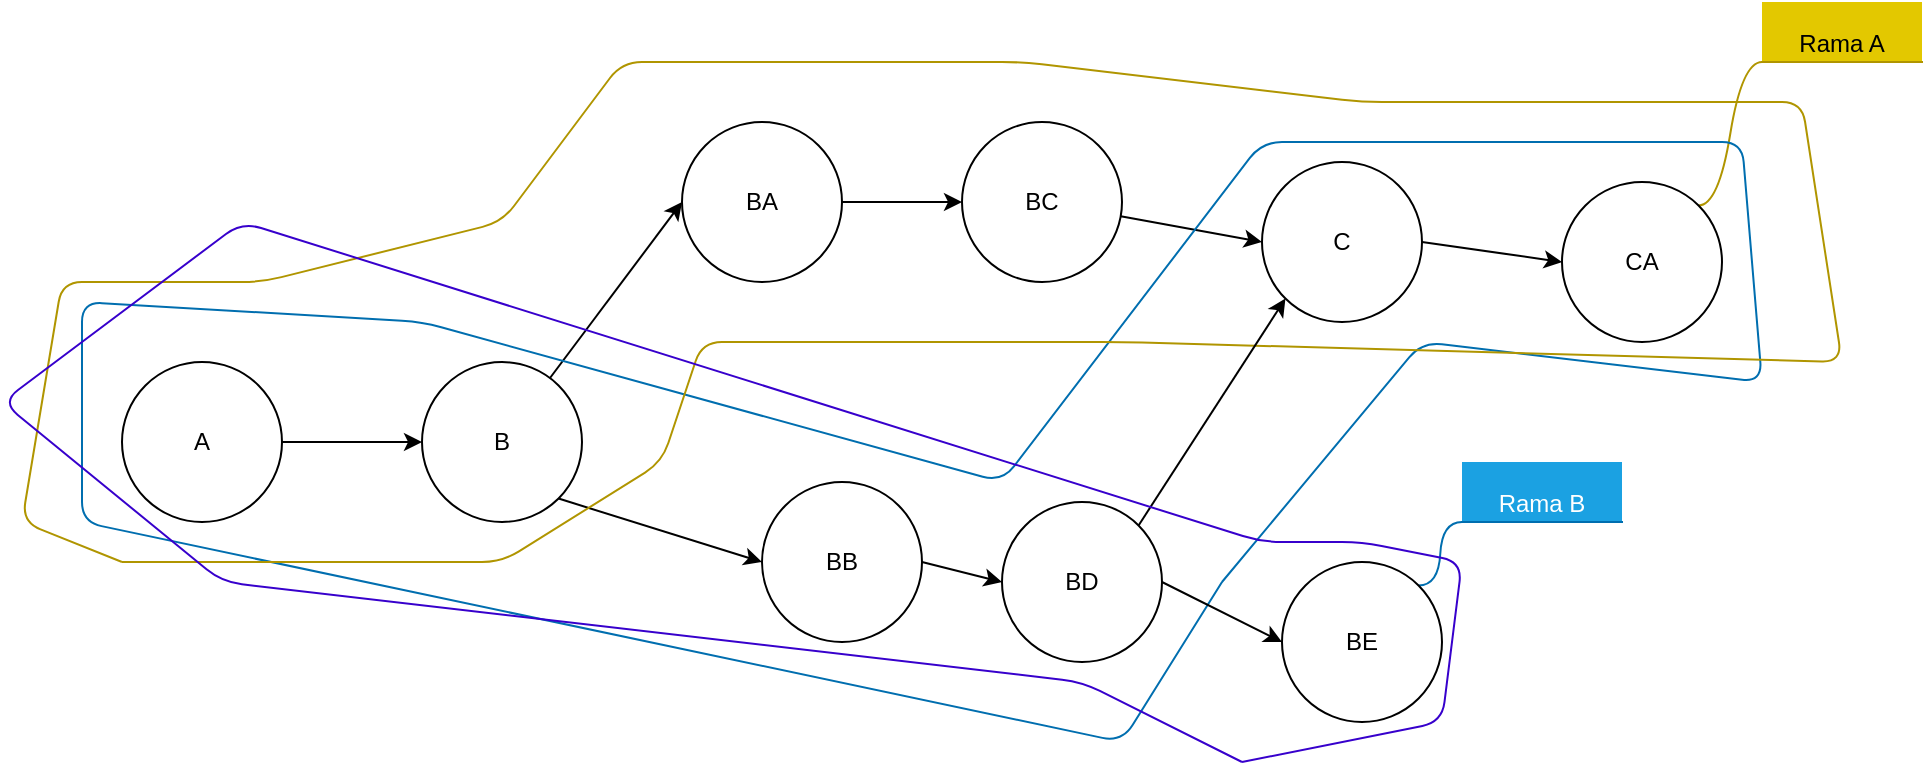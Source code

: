 <mxfile>
    <diagram name="3" id="R4e0zwizHfBD8_x3zQub">
        <mxGraphModel dx="815" dy="784" grid="1" gridSize="10" guides="1" tooltips="1" connect="1" arrows="1" fold="1" page="1" pageScale="1" pageWidth="827" pageHeight="1169" math="0" shadow="0">
            <root>
                <mxCell id="OBeVZSjObeIR4uOmUTMT-0"/>
                <mxCell id="OBeVZSjObeIR4uOmUTMT-1" parent="OBeVZSjObeIR4uOmUTMT-0"/>
                <mxCell id="OBeVZSjObeIR4uOmUTMT-2" style="edgeStyle=none;html=1;" edge="1" parent="OBeVZSjObeIR4uOmUTMT-1" source="OBeVZSjObeIR4uOmUTMT-3" target="OBeVZSjObeIR4uOmUTMT-6">
                    <mxGeometry relative="1" as="geometry"/>
                </mxCell>
                <mxCell id="OBeVZSjObeIR4uOmUTMT-3" value="A" style="ellipse;whiteSpace=wrap;html=1;aspect=fixed;" vertex="1" parent="OBeVZSjObeIR4uOmUTMT-1">
                    <mxGeometry x="370" y="360" width="80" height="80" as="geometry"/>
                </mxCell>
                <mxCell id="OBeVZSjObeIR4uOmUTMT-4" style="edgeStyle=none;html=1;entryX=0;entryY=0.5;entryDx=0;entryDy=0;" edge="1" parent="OBeVZSjObeIR4uOmUTMT-1" source="OBeVZSjObeIR4uOmUTMT-6" target="OBeVZSjObeIR4uOmUTMT-8">
                    <mxGeometry relative="1" as="geometry"/>
                </mxCell>
                <mxCell id="OBeVZSjObeIR4uOmUTMT-5" style="edgeStyle=none;html=1;exitX=1;exitY=1;exitDx=0;exitDy=0;entryX=0;entryY=0.5;entryDx=0;entryDy=0;" edge="1" parent="OBeVZSjObeIR4uOmUTMT-1" source="OBeVZSjObeIR4uOmUTMT-6" target="OBeVZSjObeIR4uOmUTMT-9">
                    <mxGeometry relative="1" as="geometry"/>
                </mxCell>
                <mxCell id="OBeVZSjObeIR4uOmUTMT-6" value="B" style="ellipse;whiteSpace=wrap;html=1;aspect=fixed;" vertex="1" parent="OBeVZSjObeIR4uOmUTMT-1">
                    <mxGeometry x="520" y="360" width="80" height="80" as="geometry"/>
                </mxCell>
                <mxCell id="OBeVZSjObeIR4uOmUTMT-7" style="edgeStyle=none;html=1;exitX=1;exitY=0.5;exitDx=0;exitDy=0;" edge="1" parent="OBeVZSjObeIR4uOmUTMT-1" source="OBeVZSjObeIR4uOmUTMT-8" target="OBeVZSjObeIR4uOmUTMT-11">
                    <mxGeometry relative="1" as="geometry"/>
                </mxCell>
                <mxCell id="OBeVZSjObeIR4uOmUTMT-8" value="BA" style="ellipse;whiteSpace=wrap;html=1;aspect=fixed;" vertex="1" parent="OBeVZSjObeIR4uOmUTMT-1">
                    <mxGeometry x="650" y="240" width="80" height="80" as="geometry"/>
                </mxCell>
                <mxCell id="OBeVZSjObeIR4uOmUTMT-9" value="BB" style="ellipse;whiteSpace=wrap;html=1;aspect=fixed;" vertex="1" parent="OBeVZSjObeIR4uOmUTMT-1">
                    <mxGeometry x="690" y="420" width="80" height="80" as="geometry"/>
                </mxCell>
                <mxCell id="OBeVZSjObeIR4uOmUTMT-10" style="edgeStyle=none;html=1;entryX=0;entryY=0.5;entryDx=0;entryDy=0;" edge="1" parent="OBeVZSjObeIR4uOmUTMT-1" source="OBeVZSjObeIR4uOmUTMT-11" target="OBeVZSjObeIR4uOmUTMT-21">
                    <mxGeometry relative="1" as="geometry"/>
                </mxCell>
                <mxCell id="OBeVZSjObeIR4uOmUTMT-11" value="BC" style="ellipse;whiteSpace=wrap;html=1;aspect=fixed;" vertex="1" parent="OBeVZSjObeIR4uOmUTMT-1">
                    <mxGeometry x="790" y="240" width="80" height="80" as="geometry"/>
                </mxCell>
                <mxCell id="OBeVZSjObeIR4uOmUTMT-12" value="Rama A" style="whiteSpace=wrap;html=1;shape=partialRectangle;top=0;left=0;bottom=1;right=0;points=[[0,1],[1,1]];fillColor=#e3c800;align=center;verticalAlign=bottom;routingCenterY=0.5;snapToPoint=1;recursiveResize=0;autosize=1;treeFolding=1;treeMoving=1;newEdgeStyle={&quot;edgeStyle&quot;:&quot;entityRelationEdgeStyle&quot;,&quot;startArrow&quot;:&quot;none&quot;,&quot;endArrow&quot;:&quot;none&quot;,&quot;segment&quot;:10,&quot;curved&quot;:1,&quot;sourcePerimeterSpacing&quot;:0,&quot;targetPerimeterSpacing&quot;:0};fontColor=#000000;strokeColor=#B09500;" vertex="1" parent="OBeVZSjObeIR4uOmUTMT-1">
                    <mxGeometry x="1190" y="180" width="80" height="30" as="geometry"/>
                </mxCell>
                <mxCell id="OBeVZSjObeIR4uOmUTMT-13" value="" style="edgeStyle=entityRelationEdgeStyle;startArrow=none;endArrow=none;segment=10;curved=1;sourcePerimeterSpacing=0;targetPerimeterSpacing=0;exitX=1;exitY=0;exitDx=0;exitDy=0;fillColor=#e3c800;strokeColor=#B09500;" edge="1" parent="OBeVZSjObeIR4uOmUTMT-1" source="Eylmc9-COsnYr52o-Nk3-1" target="OBeVZSjObeIR4uOmUTMT-12">
                    <mxGeometry relative="1" as="geometry">
                        <mxPoint x="610" y="420" as="sourcePoint"/>
                    </mxGeometry>
                </mxCell>
                <mxCell id="OBeVZSjObeIR4uOmUTMT-14" value="Rama B" style="whiteSpace=wrap;html=1;shape=partialRectangle;top=0;left=0;bottom=1;right=0;points=[[0,1],[1,1]];fillColor=#1ba1e2;align=center;verticalAlign=bottom;routingCenterY=0.5;snapToPoint=1;recursiveResize=0;autosize=1;treeFolding=1;treeMoving=1;newEdgeStyle={&quot;edgeStyle&quot;:&quot;entityRelationEdgeStyle&quot;,&quot;startArrow&quot;:&quot;none&quot;,&quot;endArrow&quot;:&quot;none&quot;,&quot;segment&quot;:10,&quot;curved&quot;:1,&quot;sourcePerimeterSpacing&quot;:0,&quot;targetPerimeterSpacing&quot;:0};fontColor=#ffffff;strokeColor=#006EAF;" vertex="1" parent="OBeVZSjObeIR4uOmUTMT-1">
                    <mxGeometry x="1040" y="410" width="80" height="30" as="geometry"/>
                </mxCell>
                <mxCell id="OBeVZSjObeIR4uOmUTMT-15" value="" style="edgeStyle=entityRelationEdgeStyle;startArrow=none;endArrow=none;segment=10;curved=1;sourcePerimeterSpacing=0;targetPerimeterSpacing=0;exitX=1;exitY=0;exitDx=0;exitDy=0;fillColor=#1ba1e2;strokeColor=#006EAF;" edge="1" parent="OBeVZSjObeIR4uOmUTMT-1" source="Eylmc9-COsnYr52o-Nk3-0" target="OBeVZSjObeIR4uOmUTMT-14">
                    <mxGeometry relative="1" as="geometry">
                        <mxPoint x="610" y="420" as="sourcePoint"/>
                    </mxGeometry>
                </mxCell>
                <mxCell id="OBeVZSjObeIR4uOmUTMT-16" value="" style="endArrow=none;html=1;fillColor=#1ba1e2;strokeColor=#006EAF;" edge="1" parent="OBeVZSjObeIR4uOmUTMT-1">
                    <mxGeometry width="50" height="50" relative="1" as="geometry">
                        <mxPoint x="920" y="470" as="sourcePoint"/>
                        <mxPoint x="920" y="470" as="targetPoint"/>
                        <Array as="points">
                            <mxPoint x="1020" y="350"/>
                            <mxPoint x="1190" y="370"/>
                            <mxPoint x="1180" y="250"/>
                            <mxPoint x="1000" y="250"/>
                            <mxPoint x="940" y="250"/>
                            <mxPoint x="810" y="420"/>
                            <mxPoint x="520" y="340"/>
                            <mxPoint x="350" y="330"/>
                            <mxPoint x="350" y="440"/>
                            <mxPoint x="870" y="550"/>
                        </Array>
                    </mxGeometry>
                </mxCell>
                <mxCell id="OBeVZSjObeIR4uOmUTMT-17" value="" style="endArrow=none;html=1;fillColor=#e3c800;strokeColor=#B09500;" edge="1" parent="OBeVZSjObeIR4uOmUTMT-1">
                    <mxGeometry width="50" height="50" relative="1" as="geometry">
                        <mxPoint x="370" y="460" as="sourcePoint"/>
                        <mxPoint x="370" y="460" as="targetPoint"/>
                        <Array as="points">
                            <mxPoint x="560" y="460"/>
                            <mxPoint x="640" y="410"/>
                            <mxPoint x="660" y="350"/>
                            <mxPoint x="870" y="350"/>
                            <mxPoint x="1230" y="360"/>
                            <mxPoint x="1210" y="230"/>
                            <mxPoint x="990" y="230"/>
                            <mxPoint x="820" y="210"/>
                            <mxPoint x="620" y="210"/>
                            <mxPoint x="560" y="290"/>
                            <mxPoint x="440" y="320"/>
                            <mxPoint x="340" y="320"/>
                            <mxPoint x="320" y="440"/>
                        </Array>
                    </mxGeometry>
                </mxCell>
                <mxCell id="OBeVZSjObeIR4uOmUTMT-18" style="edgeStyle=none;html=1;exitX=1;exitY=0;exitDx=0;exitDy=0;entryX=0;entryY=1;entryDx=0;entryDy=0;" edge="1" parent="OBeVZSjObeIR4uOmUTMT-1" source="OBeVZSjObeIR4uOmUTMT-19" target="OBeVZSjObeIR4uOmUTMT-21">
                    <mxGeometry relative="1" as="geometry"/>
                </mxCell>
                <mxCell id="OBeVZSjObeIR4uOmUTMT-19" value="BD" style="ellipse;whiteSpace=wrap;html=1;aspect=fixed;" vertex="1" parent="OBeVZSjObeIR4uOmUTMT-1">
                    <mxGeometry x="810" y="430" width="80" height="80" as="geometry"/>
                </mxCell>
                <mxCell id="OBeVZSjObeIR4uOmUTMT-20" style="edgeStyle=none;html=1;exitX=1;exitY=0.5;exitDx=0;exitDy=0;entryX=0;entryY=0.5;entryDx=0;entryDy=0;" edge="1" parent="OBeVZSjObeIR4uOmUTMT-1" source="OBeVZSjObeIR4uOmUTMT-9" target="OBeVZSjObeIR4uOmUTMT-19">
                    <mxGeometry relative="1" as="geometry">
                        <mxPoint x="740" y="290" as="sourcePoint"/>
                        <mxPoint x="800" y="290" as="targetPoint"/>
                    </mxGeometry>
                </mxCell>
                <mxCell id="OBeVZSjObeIR4uOmUTMT-21" value="C" style="ellipse;whiteSpace=wrap;html=1;aspect=fixed;" vertex="1" parent="OBeVZSjObeIR4uOmUTMT-1">
                    <mxGeometry x="940" y="260" width="80" height="80" as="geometry"/>
                </mxCell>
                <mxCell id="Eylmc9-COsnYr52o-Nk3-0" value="BE" style="ellipse;whiteSpace=wrap;html=1;aspect=fixed;" vertex="1" parent="OBeVZSjObeIR4uOmUTMT-1">
                    <mxGeometry x="950" y="460" width="80" height="80" as="geometry"/>
                </mxCell>
                <mxCell id="Eylmc9-COsnYr52o-Nk3-1" value="CA" style="ellipse;whiteSpace=wrap;html=1;aspect=fixed;" vertex="1" parent="OBeVZSjObeIR4uOmUTMT-1">
                    <mxGeometry x="1090" y="270" width="80" height="80" as="geometry"/>
                </mxCell>
                <mxCell id="Eylmc9-COsnYr52o-Nk3-2" value="" style="endArrow=none;html=1;fillColor=#6a00ff;strokeColor=#3700CC;" edge="1" parent="OBeVZSjObeIR4uOmUTMT-1">
                    <mxGeometry width="50" height="50" relative="1" as="geometry">
                        <mxPoint x="930" y="560" as="sourcePoint"/>
                        <mxPoint x="930" y="560" as="targetPoint"/>
                        <Array as="points">
                            <mxPoint x="1030" y="540"/>
                            <mxPoint x="1040" y="460"/>
                            <mxPoint x="990" y="450"/>
                            <mxPoint x="940" y="450"/>
                            <mxPoint x="430" y="290"/>
                            <mxPoint x="310" y="380"/>
                            <mxPoint x="420" y="470"/>
                            <mxPoint x="850" y="520"/>
                        </Array>
                    </mxGeometry>
                </mxCell>
                <mxCell id="Eylmc9-COsnYr52o-Nk3-3" style="edgeStyle=none;html=1;exitX=1;exitY=0.5;exitDx=0;exitDy=0;entryX=0;entryY=0.5;entryDx=0;entryDy=0;" edge="1" parent="OBeVZSjObeIR4uOmUTMT-1" source="OBeVZSjObeIR4uOmUTMT-21" target="Eylmc9-COsnYr52o-Nk3-1">
                    <mxGeometry relative="1" as="geometry">
                        <mxPoint x="888.284" y="451.716" as="sourcePoint"/>
                        <mxPoint x="961.716" y="338.284" as="targetPoint"/>
                    </mxGeometry>
                </mxCell>
                <mxCell id="Eylmc9-COsnYr52o-Nk3-4" style="edgeStyle=none;html=1;exitX=1;exitY=0.5;exitDx=0;exitDy=0;entryX=0;entryY=0.5;entryDx=0;entryDy=0;" edge="1" parent="OBeVZSjObeIR4uOmUTMT-1" source="OBeVZSjObeIR4uOmUTMT-19" target="Eylmc9-COsnYr52o-Nk3-0">
                    <mxGeometry relative="1" as="geometry">
                        <mxPoint x="888.284" y="451.716" as="sourcePoint"/>
                        <mxPoint x="961.716" y="338.284" as="targetPoint"/>
                    </mxGeometry>
                </mxCell>
            </root>
        </mxGraphModel>
    </diagram>
    <diagram name="2" id="1O8A0fiiEaN_tKaxc3v0">
        <mxGraphModel dx="815" dy="784" grid="1" gridSize="10" guides="1" tooltips="1" connect="1" arrows="1" fold="1" page="1" pageScale="1" pageWidth="827" pageHeight="1169" math="0" shadow="0">
            <root>
                <mxCell id="JRpnb7h2lPL2eb4HFmQv-0"/>
                <mxCell id="JRpnb7h2lPL2eb4HFmQv-1" parent="JRpnb7h2lPL2eb4HFmQv-0"/>
                <mxCell id="JRpnb7h2lPL2eb4HFmQv-2" style="edgeStyle=none;html=1;" edge="1" parent="JRpnb7h2lPL2eb4HFmQv-1" source="JRpnb7h2lPL2eb4HFmQv-3" target="JRpnb7h2lPL2eb4HFmQv-6">
                    <mxGeometry relative="1" as="geometry"/>
                </mxCell>
                <mxCell id="JRpnb7h2lPL2eb4HFmQv-3" value="A" style="ellipse;whiteSpace=wrap;html=1;aspect=fixed;" vertex="1" parent="JRpnb7h2lPL2eb4HFmQv-1">
                    <mxGeometry x="370" y="360" width="80" height="80" as="geometry"/>
                </mxCell>
                <mxCell id="JRpnb7h2lPL2eb4HFmQv-4" style="edgeStyle=none;html=1;entryX=0;entryY=0.5;entryDx=0;entryDy=0;" edge="1" parent="JRpnb7h2lPL2eb4HFmQv-1" source="JRpnb7h2lPL2eb4HFmQv-6" target="JRpnb7h2lPL2eb4HFmQv-8">
                    <mxGeometry relative="1" as="geometry"/>
                </mxCell>
                <mxCell id="JRpnb7h2lPL2eb4HFmQv-5" style="edgeStyle=none;html=1;exitX=1;exitY=1;exitDx=0;exitDy=0;entryX=0;entryY=0.5;entryDx=0;entryDy=0;" edge="1" parent="JRpnb7h2lPL2eb4HFmQv-1" source="JRpnb7h2lPL2eb4HFmQv-6" target="JRpnb7h2lPL2eb4HFmQv-9">
                    <mxGeometry relative="1" as="geometry"/>
                </mxCell>
                <mxCell id="JRpnb7h2lPL2eb4HFmQv-6" value="B" style="ellipse;whiteSpace=wrap;html=1;aspect=fixed;" vertex="1" parent="JRpnb7h2lPL2eb4HFmQv-1">
                    <mxGeometry x="520" y="360" width="80" height="80" as="geometry"/>
                </mxCell>
                <mxCell id="JRpnb7h2lPL2eb4HFmQv-7" style="edgeStyle=none;html=1;exitX=1;exitY=0.5;exitDx=0;exitDy=0;" edge="1" parent="JRpnb7h2lPL2eb4HFmQv-1" source="JRpnb7h2lPL2eb4HFmQv-8" target="JRpnb7h2lPL2eb4HFmQv-11">
                    <mxGeometry relative="1" as="geometry"/>
                </mxCell>
                <mxCell id="JRpnb7h2lPL2eb4HFmQv-8" value="BA" style="ellipse;whiteSpace=wrap;html=1;aspect=fixed;" vertex="1" parent="JRpnb7h2lPL2eb4HFmQv-1">
                    <mxGeometry x="650" y="240" width="80" height="80" as="geometry"/>
                </mxCell>
                <mxCell id="JRpnb7h2lPL2eb4HFmQv-9" value="BB" style="ellipse;whiteSpace=wrap;html=1;aspect=fixed;" vertex="1" parent="JRpnb7h2lPL2eb4HFmQv-1">
                    <mxGeometry x="690" y="420" width="80" height="80" as="geometry"/>
                </mxCell>
                <mxCell id="JRpnb7h2lPL2eb4HFmQv-10" style="edgeStyle=none;html=1;entryX=0;entryY=0.5;entryDx=0;entryDy=0;" edge="1" parent="JRpnb7h2lPL2eb4HFmQv-1" source="JRpnb7h2lPL2eb4HFmQv-11" target="JRpnb7h2lPL2eb4HFmQv-21">
                    <mxGeometry relative="1" as="geometry"/>
                </mxCell>
                <mxCell id="JRpnb7h2lPL2eb4HFmQv-11" value="BC" style="ellipse;whiteSpace=wrap;html=1;aspect=fixed;" vertex="1" parent="JRpnb7h2lPL2eb4HFmQv-1">
                    <mxGeometry x="790" y="240" width="80" height="80" as="geometry"/>
                </mxCell>
                <mxCell id="JRpnb7h2lPL2eb4HFmQv-12" value="Rama A" style="whiteSpace=wrap;html=1;shape=partialRectangle;top=0;left=0;bottom=1;right=0;points=[[0,1],[1,1]];fillColor=#e3c800;align=center;verticalAlign=bottom;routingCenterY=0.5;snapToPoint=1;recursiveResize=0;autosize=1;treeFolding=1;treeMoving=1;newEdgeStyle={&quot;edgeStyle&quot;:&quot;entityRelationEdgeStyle&quot;,&quot;startArrow&quot;:&quot;none&quot;,&quot;endArrow&quot;:&quot;none&quot;,&quot;segment&quot;:10,&quot;curved&quot;:1,&quot;sourcePerimeterSpacing&quot;:0,&quot;targetPerimeterSpacing&quot;:0};fontColor=#000000;strokeColor=#B09500;" vertex="1" parent="JRpnb7h2lPL2eb4HFmQv-1">
                    <mxGeometry x="1040" y="190" width="80" height="30" as="geometry"/>
                </mxCell>
                <mxCell id="JRpnb7h2lPL2eb4HFmQv-13" value="" style="edgeStyle=entityRelationEdgeStyle;startArrow=none;endArrow=none;segment=10;curved=1;sourcePerimeterSpacing=0;targetPerimeterSpacing=0;exitX=1;exitY=0;exitDx=0;exitDy=0;fillColor=#e3c800;strokeColor=#B09500;" edge="1" parent="JRpnb7h2lPL2eb4HFmQv-1" source="JRpnb7h2lPL2eb4HFmQv-21" target="JRpnb7h2lPL2eb4HFmQv-12">
                    <mxGeometry relative="1" as="geometry">
                        <mxPoint x="610" y="420" as="sourcePoint"/>
                    </mxGeometry>
                </mxCell>
                <mxCell id="JRpnb7h2lPL2eb4HFmQv-14" value="Rama B" style="whiteSpace=wrap;html=1;shape=partialRectangle;top=0;left=0;bottom=1;right=0;points=[[0,1],[1,1]];fillColor=#1ba1e2;align=center;verticalAlign=bottom;routingCenterY=0.5;snapToPoint=1;recursiveResize=0;autosize=1;treeFolding=1;treeMoving=1;newEdgeStyle={&quot;edgeStyle&quot;:&quot;entityRelationEdgeStyle&quot;,&quot;startArrow&quot;:&quot;none&quot;,&quot;endArrow&quot;:&quot;none&quot;,&quot;segment&quot;:10,&quot;curved&quot;:1,&quot;sourcePerimeterSpacing&quot;:0,&quot;targetPerimeterSpacing&quot;:0};fontColor=#ffffff;strokeColor=#006EAF;" vertex="1" parent="JRpnb7h2lPL2eb4HFmQv-1">
                    <mxGeometry x="930" y="370" width="80" height="30" as="geometry"/>
                </mxCell>
                <mxCell id="JRpnb7h2lPL2eb4HFmQv-15" value="" style="edgeStyle=entityRelationEdgeStyle;startArrow=none;endArrow=none;segment=10;curved=1;sourcePerimeterSpacing=0;targetPerimeterSpacing=0;exitX=1;exitY=0;exitDx=0;exitDy=0;fillColor=#1ba1e2;strokeColor=#006EAF;" edge="1" parent="JRpnb7h2lPL2eb4HFmQv-1" source="JRpnb7h2lPL2eb4HFmQv-19" target="JRpnb7h2lPL2eb4HFmQv-14">
                    <mxGeometry relative="1" as="geometry">
                        <mxPoint x="610" y="420" as="sourcePoint"/>
                    </mxGeometry>
                </mxCell>
                <mxCell id="JRpnb7h2lPL2eb4HFmQv-16" value="" style="endArrow=none;html=1;fillColor=#1ba1e2;strokeColor=#006EAF;" edge="1" parent="JRpnb7h2lPL2eb4HFmQv-1">
                    <mxGeometry width="50" height="50" relative="1" as="geometry">
                        <mxPoint x="920" y="470" as="sourcePoint"/>
                        <mxPoint x="920" y="470" as="targetPoint"/>
                        <Array as="points">
                            <mxPoint x="1040" y="310"/>
                            <mxPoint x="1000" y="250"/>
                            <mxPoint x="940" y="250"/>
                            <mxPoint x="810" y="420"/>
                            <mxPoint x="520" y="340"/>
                            <mxPoint x="350" y="330"/>
                            <mxPoint x="350" y="440"/>
                            <mxPoint x="870" y="550"/>
                        </Array>
                    </mxGeometry>
                </mxCell>
                <mxCell id="JRpnb7h2lPL2eb4HFmQv-17" value="" style="endArrow=none;html=1;fillColor=#e3c800;strokeColor=#B09500;" edge="1" parent="JRpnb7h2lPL2eb4HFmQv-1">
                    <mxGeometry width="50" height="50" relative="1" as="geometry">
                        <mxPoint x="370" y="460" as="sourcePoint"/>
                        <mxPoint x="370" y="460" as="targetPoint"/>
                        <Array as="points">
                            <mxPoint x="560" y="460"/>
                            <mxPoint x="640" y="410"/>
                            <mxPoint x="660" y="350"/>
                            <mxPoint x="870" y="350"/>
                            <mxPoint x="1050" y="350"/>
                            <mxPoint x="1040" y="270"/>
                            <mxPoint x="990" y="230"/>
                            <mxPoint x="820" y="210"/>
                            <mxPoint x="620" y="210"/>
                            <mxPoint x="560" y="290"/>
                            <mxPoint x="440" y="320"/>
                            <mxPoint x="340" y="320"/>
                            <mxPoint x="320" y="440"/>
                        </Array>
                    </mxGeometry>
                </mxCell>
                <mxCell id="JRpnb7h2lPL2eb4HFmQv-18" style="edgeStyle=none;html=1;exitX=1;exitY=0;exitDx=0;exitDy=0;entryX=0;entryY=1;entryDx=0;entryDy=0;" edge="1" parent="JRpnb7h2lPL2eb4HFmQv-1" source="JRpnb7h2lPL2eb4HFmQv-19" target="JRpnb7h2lPL2eb4HFmQv-21">
                    <mxGeometry relative="1" as="geometry"/>
                </mxCell>
                <mxCell id="JRpnb7h2lPL2eb4HFmQv-19" value="BD" style="ellipse;whiteSpace=wrap;html=1;aspect=fixed;" vertex="1" parent="JRpnb7h2lPL2eb4HFmQv-1">
                    <mxGeometry x="810" y="430" width="80" height="80" as="geometry"/>
                </mxCell>
                <mxCell id="JRpnb7h2lPL2eb4HFmQv-20" style="edgeStyle=none;html=1;exitX=1;exitY=0.5;exitDx=0;exitDy=0;entryX=0;entryY=0.5;entryDx=0;entryDy=0;" edge="1" parent="JRpnb7h2lPL2eb4HFmQv-1" source="JRpnb7h2lPL2eb4HFmQv-9" target="JRpnb7h2lPL2eb4HFmQv-19">
                    <mxGeometry relative="1" as="geometry">
                        <mxPoint x="740" y="290" as="sourcePoint"/>
                        <mxPoint x="800" y="290" as="targetPoint"/>
                    </mxGeometry>
                </mxCell>
                <mxCell id="JRpnb7h2lPL2eb4HFmQv-21" value="C" style="ellipse;whiteSpace=wrap;html=1;aspect=fixed;" vertex="1" parent="JRpnb7h2lPL2eb4HFmQv-1">
                    <mxGeometry x="940" y="260" width="80" height="80" as="geometry"/>
                </mxCell>
            </root>
        </mxGraphModel>
    </diagram>
    <diagram name="1" id="UoIgVpcNwFTyMaySkeXr">
        <mxGraphModel grid="1" page="1" gridSize="10" guides="1" tooltips="1" connect="1" arrows="1" fold="1" pageScale="1" pageWidth="827" pageHeight="1169" math="0" shadow="0">
            <root>
                <mxCell id="xRsjw_P2Fypg1GprzXm_-0"/>
                <mxCell id="xRsjw_P2Fypg1GprzXm_-1" parent="xRsjw_P2Fypg1GprzXm_-0"/>
                <mxCell id="xRsjw_P2Fypg1GprzXm_-2" style="edgeStyle=none;html=1;" parent="xRsjw_P2Fypg1GprzXm_-1" source="xRsjw_P2Fypg1GprzXm_-3" target="xRsjw_P2Fypg1GprzXm_-6" edge="1">
                    <mxGeometry relative="1" as="geometry"/>
                </mxCell>
                <mxCell id="xRsjw_P2Fypg1GprzXm_-3" value="A" style="ellipse;whiteSpace=wrap;html=1;aspect=fixed;" parent="xRsjw_P2Fypg1GprzXm_-1" vertex="1">
                    <mxGeometry x="370" y="360" width="80" height="80" as="geometry"/>
                </mxCell>
                <mxCell id="xRsjw_P2Fypg1GprzXm_-4" style="edgeStyle=none;html=1;entryX=0;entryY=0.5;entryDx=0;entryDy=0;" parent="xRsjw_P2Fypg1GprzXm_-1" source="xRsjw_P2Fypg1GprzXm_-6" target="xRsjw_P2Fypg1GprzXm_-8" edge="1">
                    <mxGeometry relative="1" as="geometry"/>
                </mxCell>
                <mxCell id="xRsjw_P2Fypg1GprzXm_-5" style="edgeStyle=none;html=1;exitX=1;exitY=1;exitDx=0;exitDy=0;entryX=0;entryY=0.5;entryDx=0;entryDy=0;" parent="xRsjw_P2Fypg1GprzXm_-1" source="xRsjw_P2Fypg1GprzXm_-6" target="xRsjw_P2Fypg1GprzXm_-9" edge="1">
                    <mxGeometry relative="1" as="geometry"/>
                </mxCell>
                <mxCell id="xRsjw_P2Fypg1GprzXm_-6" value="B" style="ellipse;whiteSpace=wrap;html=1;aspect=fixed;" parent="xRsjw_P2Fypg1GprzXm_-1" vertex="1">
                    <mxGeometry x="520" y="360" width="80" height="80" as="geometry"/>
                </mxCell>
                <mxCell id="xRsjw_P2Fypg1GprzXm_-7" style="edgeStyle=none;html=1;exitX=1;exitY=0.5;exitDx=0;exitDy=0;" parent="xRsjw_P2Fypg1GprzXm_-1" source="xRsjw_P2Fypg1GprzXm_-8" target="xRsjw_P2Fypg1GprzXm_-10" edge="1">
                    <mxGeometry relative="1" as="geometry"/>
                </mxCell>
                <mxCell id="xRsjw_P2Fypg1GprzXm_-8" value="BA" style="ellipse;whiteSpace=wrap;html=1;aspect=fixed;" parent="xRsjw_P2Fypg1GprzXm_-1" vertex="1">
                    <mxGeometry x="650" y="240" width="80" height="80" as="geometry"/>
                </mxCell>
                <mxCell id="xRsjw_P2Fypg1GprzXm_-9" value="BB" style="ellipse;whiteSpace=wrap;html=1;aspect=fixed;" parent="xRsjw_P2Fypg1GprzXm_-1" vertex="1">
                    <mxGeometry x="690" y="420" width="80" height="80" as="geometry"/>
                </mxCell>
                <mxCell id="xRsjw_P2Fypg1GprzXm_-10" value="BC" style="ellipse;whiteSpace=wrap;html=1;aspect=fixed;" parent="xRsjw_P2Fypg1GprzXm_-1" vertex="1">
                    <mxGeometry x="790" y="240" width="80" height="80" as="geometry"/>
                </mxCell>
                <mxCell id="xRsjw_P2Fypg1GprzXm_-11" value="Rama A" style="whiteSpace=wrap;html=1;shape=partialRectangle;top=0;left=0;bottom=1;right=0;points=[[0,1],[1,1]];fillColor=#e3c800;align=center;verticalAlign=bottom;routingCenterY=0.5;snapToPoint=1;recursiveResize=0;autosize=1;treeFolding=1;treeMoving=1;newEdgeStyle={&quot;edgeStyle&quot;:&quot;entityRelationEdgeStyle&quot;,&quot;startArrow&quot;:&quot;none&quot;,&quot;endArrow&quot;:&quot;none&quot;,&quot;segment&quot;:10,&quot;curved&quot;:1,&quot;sourcePerimeterSpacing&quot;:0,&quot;targetPerimeterSpacing&quot;:0};fontColor=#000000;strokeColor=#B09500;" parent="xRsjw_P2Fypg1GprzXm_-1" vertex="1">
                    <mxGeometry x="880" y="160" width="80" height="30" as="geometry"/>
                </mxCell>
                <mxCell id="xRsjw_P2Fypg1GprzXm_-12" value="" style="edgeStyle=entityRelationEdgeStyle;startArrow=none;endArrow=none;segment=10;curved=1;sourcePerimeterSpacing=0;targetPerimeterSpacing=0;exitX=1;exitY=0;exitDx=0;exitDy=0;fillColor=#e3c800;strokeColor=#B09500;" parent="xRsjw_P2Fypg1GprzXm_-1" source="xRsjw_P2Fypg1GprzXm_-10" target="xRsjw_P2Fypg1GprzXm_-11" edge="1">
                    <mxGeometry relative="1" as="geometry">
                        <mxPoint x="1008.284" y="271.716" as="sourcePoint"/>
                    </mxGeometry>
                </mxCell>
                <mxCell id="xRsjw_P2Fypg1GprzXm_-13" value="Rama B" style="whiteSpace=wrap;html=1;shape=partialRectangle;top=0;left=0;bottom=1;right=0;points=[[0,1],[1,1]];fillColor=#1ba1e2;align=center;verticalAlign=bottom;routingCenterY=0.5;snapToPoint=1;recursiveResize=0;autosize=1;treeFolding=1;treeMoving=1;newEdgeStyle={&quot;edgeStyle&quot;:&quot;entityRelationEdgeStyle&quot;,&quot;startArrow&quot;:&quot;none&quot;,&quot;endArrow&quot;:&quot;none&quot;,&quot;segment&quot;:10,&quot;curved&quot;:1,&quot;sourcePerimeterSpacing&quot;:0,&quot;targetPerimeterSpacing&quot;:0};fontColor=#ffffff;strokeColor=#006EAF;" parent="xRsjw_P2Fypg1GprzXm_-1" vertex="1">
                    <mxGeometry x="890" y="370" width="80" height="30" as="geometry"/>
                </mxCell>
                <mxCell id="xRsjw_P2Fypg1GprzXm_-14" value="" style="edgeStyle=entityRelationEdgeStyle;startArrow=none;endArrow=none;segment=10;curved=1;sourcePerimeterSpacing=0;targetPerimeterSpacing=0;exitX=1;exitY=0;exitDx=0;exitDy=0;fillColor=#1ba1e2;strokeColor=#006EAF;" parent="xRsjw_P2Fypg1GprzXm_-1" source="XOLmWWviFH_PScXf7T01-0" target="xRsjw_P2Fypg1GprzXm_-13" edge="1">
                    <mxGeometry relative="1" as="geometry">
                        <mxPoint x="610" y="420" as="sourcePoint"/>
                    </mxGeometry>
                </mxCell>
                <mxCell id="xRsjw_P2Fypg1GprzXm_-15" value="" style="endArrow=none;html=1;fillColor=#1ba1e2;strokeColor=#006EAF;" parent="xRsjw_P2Fypg1GprzXm_-1" edge="1">
                    <mxGeometry width="50" height="50" relative="1" as="geometry">
                        <mxPoint x="920" y="470" as="sourcePoint"/>
                        <mxPoint x="920" y="470" as="targetPoint"/>
                        <Array as="points">
                            <mxPoint x="910" y="420"/>
                            <mxPoint x="850" y="410"/>
                            <mxPoint x="520" y="340"/>
                            <mxPoint x="350" y="330"/>
                            <mxPoint x="350" y="440"/>
                            <mxPoint x="870" y="550"/>
                        </Array>
                    </mxGeometry>
                </mxCell>
                <mxCell id="xRsjw_P2Fypg1GprzXm_-16" value="" style="endArrow=none;html=1;fillColor=#e3c800;strokeColor=#B09500;" parent="xRsjw_P2Fypg1GprzXm_-1" edge="1">
                    <mxGeometry width="50" height="50" relative="1" as="geometry">
                        <mxPoint x="370" y="460" as="sourcePoint"/>
                        <mxPoint x="370" y="460" as="targetPoint"/>
                        <Array as="points">
                            <mxPoint x="560" y="460"/>
                            <mxPoint x="640" y="410"/>
                            <mxPoint x="660" y="350"/>
                            <mxPoint x="870" y="350"/>
                            <mxPoint x="890" y="330"/>
                            <mxPoint x="900" y="260"/>
                            <mxPoint x="890" y="230"/>
                            <mxPoint x="820" y="210"/>
                            <mxPoint x="620" y="210"/>
                            <mxPoint x="560" y="290"/>
                            <mxPoint x="440" y="320"/>
                            <mxPoint x="340" y="320"/>
                            <mxPoint x="320" y="440"/>
                        </Array>
                    </mxGeometry>
                </mxCell>
                <mxCell id="XOLmWWviFH_PScXf7T01-0" value="BD" style="ellipse;whiteSpace=wrap;html=1;aspect=fixed;" vertex="1" parent="xRsjw_P2Fypg1GprzXm_-1">
                    <mxGeometry x="810" y="430" width="80" height="80" as="geometry"/>
                </mxCell>
                <mxCell id="XOLmWWviFH_PScXf7T01-1" style="edgeStyle=none;html=1;exitX=1;exitY=0.5;exitDx=0;exitDy=0;entryX=0;entryY=0.5;entryDx=0;entryDy=0;" edge="1" parent="xRsjw_P2Fypg1GprzXm_-1" source="xRsjw_P2Fypg1GprzXm_-9" target="XOLmWWviFH_PScXf7T01-0">
                    <mxGeometry relative="1" as="geometry">
                        <mxPoint x="740" y="290" as="sourcePoint"/>
                        <mxPoint x="800" y="290" as="targetPoint"/>
                    </mxGeometry>
                </mxCell>
            </root>
        </mxGraphModel>
    </diagram>
</mxfile>
